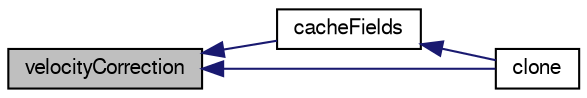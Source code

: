 digraph "velocityCorrection"
{
  bgcolor="transparent";
  edge [fontname="FreeSans",fontsize="10",labelfontname="FreeSans",labelfontsize="10"];
  node [fontname="FreeSans",fontsize="10",shape=record];
  rankdir="LR";
  Node133 [label="velocityCorrection",height=0.2,width=0.4,color="black", fillcolor="grey75", style="filled", fontcolor="black"];
  Node133 -> Node134 [dir="back",color="midnightblue",fontsize="10",style="solid",fontname="FreeSans"];
  Node134 [label="cacheFields",height=0.2,width=0.4,color="black",URL="$a24238.html#a6005414ac27ae3e0b5a783ba216c1906",tooltip="Member Functions. "];
  Node134 -> Node135 [dir="back",color="midnightblue",fontsize="10",style="solid",fontname="FreeSans"];
  Node135 [label="clone",height=0.2,width=0.4,color="black",URL="$a24238.html#a94361b86c94e8994270682049bddd6de",tooltip="Construct and return a clone. "];
  Node133 -> Node135 [dir="back",color="midnightblue",fontsize="10",style="solid",fontname="FreeSans"];
}

